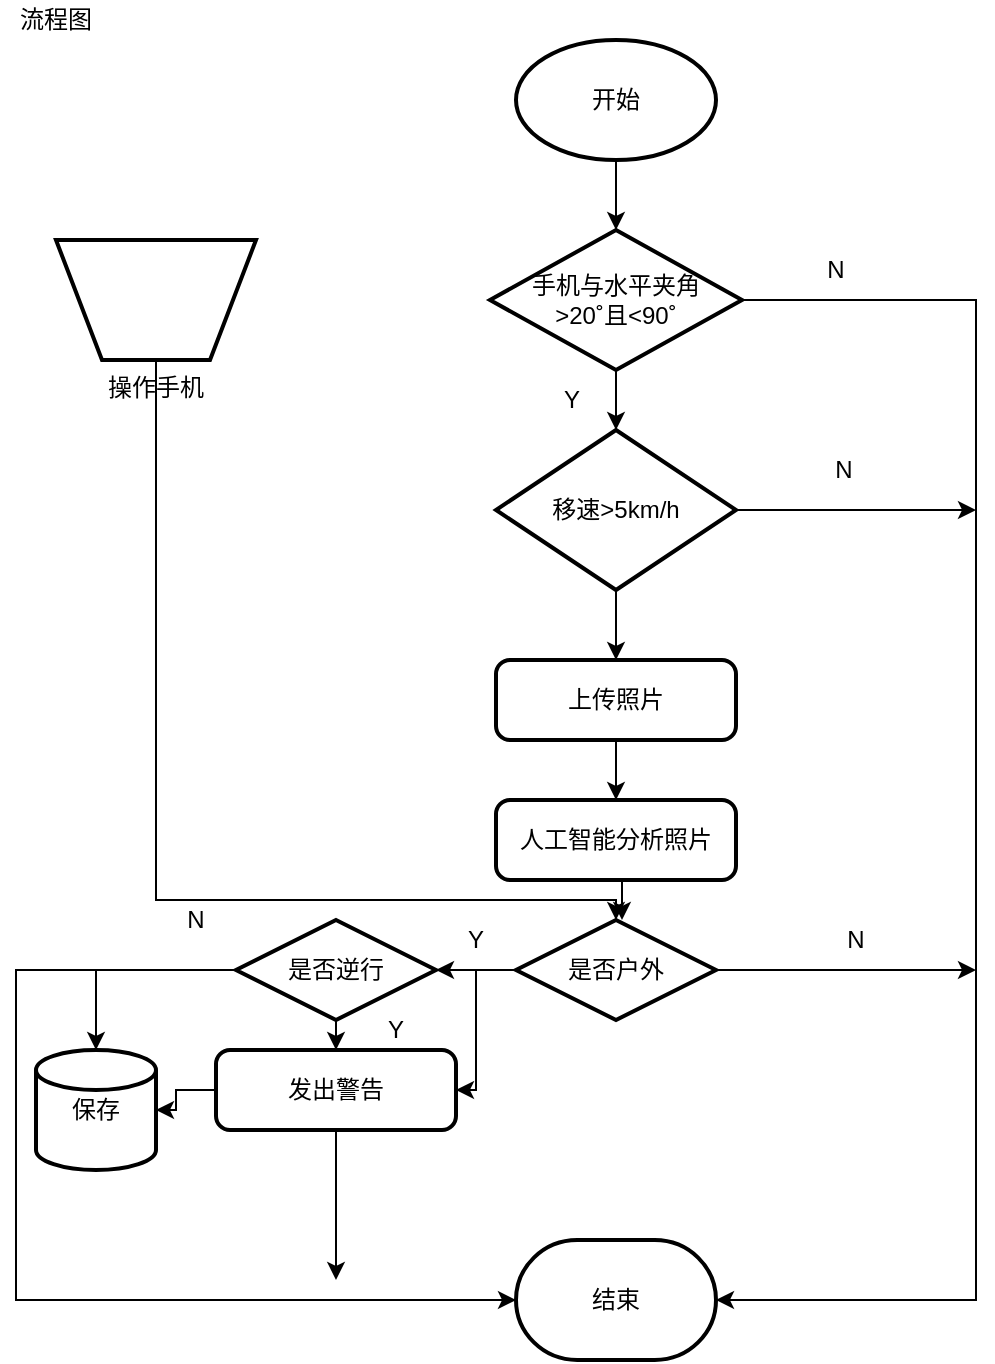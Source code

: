 <mxfile version="14.1.3" type="github">
  <diagram id="AaeBaddtuhomEf4IwwFr" name="Page-1">
    <mxGraphModel dx="1151" dy="741" grid="1" gridSize="10" guides="1" tooltips="1" connect="1" arrows="1" fold="1" page="1" pageScale="1" pageWidth="827" pageHeight="1169" math="0" shadow="0">
      <root>
        <mxCell id="0" />
        <mxCell id="1" parent="0" />
        <mxCell id="tUPMlsmaM3yZVUt7uz_e-1" value="流程图" style="text;html=1;strokeColor=none;fillColor=none;align=center;verticalAlign=middle;whiteSpace=wrap;rounded=0;" vertex="1" parent="1">
          <mxGeometry x="40" y="20" width="40" height="20" as="geometry" />
        </mxCell>
        <mxCell id="tUPMlsmaM3yZVUt7uz_e-2" style="edgeStyle=orthogonalEdgeStyle;rounded=0;orthogonalLoop=1;jettySize=auto;html=1;exitX=0.5;exitY=1;exitDx=0;exitDy=0;exitPerimeter=0;entryX=0.5;entryY=0;entryDx=0;entryDy=0;entryPerimeter=0;" edge="1" parent="1" source="tUPMlsmaM3yZVUt7uz_e-3" target="tUPMlsmaM3yZVUt7uz_e-6">
          <mxGeometry relative="1" as="geometry" />
        </mxCell>
        <mxCell id="tUPMlsmaM3yZVUt7uz_e-3" value="开始" style="strokeWidth=2;html=1;shape=mxgraph.flowchart.start_1;whiteSpace=wrap;" vertex="1" parent="1">
          <mxGeometry x="290" y="40" width="100" height="60" as="geometry" />
        </mxCell>
        <mxCell id="tUPMlsmaM3yZVUt7uz_e-4" style="edgeStyle=orthogonalEdgeStyle;rounded=0;orthogonalLoop=1;jettySize=auto;html=1;exitX=0.5;exitY=1;exitDx=0;exitDy=0;exitPerimeter=0;" edge="1" parent="1" source="tUPMlsmaM3yZVUt7uz_e-6">
          <mxGeometry relative="1" as="geometry">
            <mxPoint x="340" y="235" as="targetPoint" />
          </mxGeometry>
        </mxCell>
        <mxCell id="tUPMlsmaM3yZVUt7uz_e-5" style="edgeStyle=orthogonalEdgeStyle;rounded=0;orthogonalLoop=1;jettySize=auto;html=1;exitX=1;exitY=0.5;exitDx=0;exitDy=0;exitPerimeter=0;entryX=1;entryY=0.5;entryDx=0;entryDy=0;entryPerimeter=0;" edge="1" parent="1" source="tUPMlsmaM3yZVUt7uz_e-6" target="tUPMlsmaM3yZVUt7uz_e-13">
          <mxGeometry relative="1" as="geometry">
            <Array as="points">
              <mxPoint x="520" y="170" />
              <mxPoint x="520" y="670" />
            </Array>
          </mxGeometry>
        </mxCell>
        <mxCell id="tUPMlsmaM3yZVUt7uz_e-6" value="手机与水平夹角&lt;br&gt;&amp;gt;20˚且&amp;lt;90˚" style="strokeWidth=2;html=1;shape=mxgraph.flowchart.decision;whiteSpace=wrap;" vertex="1" parent="1">
          <mxGeometry x="277" y="135" width="126" height="70" as="geometry" />
        </mxCell>
        <mxCell id="tUPMlsmaM3yZVUt7uz_e-7" value="N" style="text;html=1;strokeColor=none;fillColor=none;align=center;verticalAlign=middle;whiteSpace=wrap;rounded=0;" vertex="1" parent="1">
          <mxGeometry x="430" y="145" width="40" height="20" as="geometry" />
        </mxCell>
        <mxCell id="tUPMlsmaM3yZVUt7uz_e-8" style="edgeStyle=orthogonalEdgeStyle;rounded=0;orthogonalLoop=1;jettySize=auto;html=1;exitX=1;exitY=0.5;exitDx=0;exitDy=0;" edge="1" parent="1" source="tUPMlsmaM3yZVUt7uz_e-9">
          <mxGeometry relative="1" as="geometry">
            <mxPoint x="520" y="275" as="targetPoint" />
          </mxGeometry>
        </mxCell>
        <mxCell id="tUPMlsmaM3yZVUt7uz_e-16" style="edgeStyle=orthogonalEdgeStyle;rounded=0;orthogonalLoop=1;jettySize=auto;html=1;exitX=0.5;exitY=1;exitDx=0;exitDy=0;entryX=0.5;entryY=0;entryDx=0;entryDy=0;" edge="1" parent="1" source="tUPMlsmaM3yZVUt7uz_e-9" target="tUPMlsmaM3yZVUt7uz_e-14">
          <mxGeometry relative="1" as="geometry" />
        </mxCell>
        <mxCell id="tUPMlsmaM3yZVUt7uz_e-9" value="移速&amp;gt;5km/h" style="rhombus;whiteSpace=wrap;html=1;strokeWidth=2;" vertex="1" parent="1">
          <mxGeometry x="280" y="235" width="120" height="80" as="geometry" />
        </mxCell>
        <mxCell id="tUPMlsmaM3yZVUt7uz_e-10" value="Y" style="text;html=1;strokeColor=none;fillColor=none;align=center;verticalAlign=middle;whiteSpace=wrap;rounded=0;" vertex="1" parent="1">
          <mxGeometry x="298" y="210" width="40" height="20" as="geometry" />
        </mxCell>
        <mxCell id="tUPMlsmaM3yZVUt7uz_e-11" style="edgeStyle=orthogonalEdgeStyle;rounded=0;orthogonalLoop=1;jettySize=auto;html=1;exitX=0.5;exitY=1;exitDx=0;exitDy=0;" edge="1" parent="1" source="tUPMlsmaM3yZVUt7uz_e-9" target="tUPMlsmaM3yZVUt7uz_e-9">
          <mxGeometry relative="1" as="geometry" />
        </mxCell>
        <mxCell id="tUPMlsmaM3yZVUt7uz_e-12" value="N" style="text;html=1;strokeColor=none;fillColor=none;align=center;verticalAlign=middle;whiteSpace=wrap;rounded=0;" vertex="1" parent="1">
          <mxGeometry x="434" y="245" width="40" height="20" as="geometry" />
        </mxCell>
        <mxCell id="tUPMlsmaM3yZVUt7uz_e-13" value="结束" style="strokeWidth=2;html=1;shape=mxgraph.flowchart.terminator;whiteSpace=wrap;" vertex="1" parent="1">
          <mxGeometry x="290" y="640" width="100" height="60" as="geometry" />
        </mxCell>
        <mxCell id="tUPMlsmaM3yZVUt7uz_e-20" style="edgeStyle=orthogonalEdgeStyle;rounded=0;orthogonalLoop=1;jettySize=auto;html=1;exitX=0.5;exitY=1;exitDx=0;exitDy=0;entryX=0.5;entryY=0;entryDx=0;entryDy=0;" edge="1" parent="1" source="tUPMlsmaM3yZVUt7uz_e-14" target="tUPMlsmaM3yZVUt7uz_e-18">
          <mxGeometry relative="1" as="geometry" />
        </mxCell>
        <mxCell id="tUPMlsmaM3yZVUt7uz_e-14" value="上传照片" style="rounded=1;whiteSpace=wrap;html=1;absoluteArcSize=1;arcSize=14;strokeWidth=2;" vertex="1" parent="1">
          <mxGeometry x="280" y="350" width="120" height="40" as="geometry" />
        </mxCell>
        <mxCell id="tUPMlsmaM3yZVUt7uz_e-22" style="edgeStyle=orthogonalEdgeStyle;rounded=0;orthogonalLoop=1;jettySize=auto;html=1;exitX=0.5;exitY=1;exitDx=0;exitDy=0;entryX=0.5;entryY=0;entryDx=0;entryDy=0;entryPerimeter=0;" edge="1" parent="1">
          <mxGeometry relative="1" as="geometry">
            <mxPoint x="339" y="460" as="sourcePoint" />
            <mxPoint x="343" y="480" as="targetPoint" />
          </mxGeometry>
        </mxCell>
        <mxCell id="tUPMlsmaM3yZVUt7uz_e-18" value="人工智能分析照片" style="rounded=1;whiteSpace=wrap;html=1;absoluteArcSize=1;arcSize=14;strokeWidth=2;" vertex="1" parent="1">
          <mxGeometry x="280" y="420" width="120" height="40" as="geometry" />
        </mxCell>
        <mxCell id="tUPMlsmaM3yZVUt7uz_e-19" style="edgeStyle=orthogonalEdgeStyle;rounded=0;orthogonalLoop=1;jettySize=auto;html=1;exitX=0.5;exitY=1;exitDx=0;exitDy=0;" edge="1" parent="1" source="tUPMlsmaM3yZVUt7uz_e-18" target="tUPMlsmaM3yZVUt7uz_e-18">
          <mxGeometry relative="1" as="geometry" />
        </mxCell>
        <mxCell id="tUPMlsmaM3yZVUt7uz_e-24" style="edgeStyle=orthogonalEdgeStyle;rounded=0;orthogonalLoop=1;jettySize=auto;html=1;exitX=1;exitY=0.5;exitDx=0;exitDy=0;exitPerimeter=0;" edge="1" parent="1" source="tUPMlsmaM3yZVUt7uz_e-21">
          <mxGeometry relative="1" as="geometry">
            <mxPoint x="520" y="505" as="targetPoint" />
          </mxGeometry>
        </mxCell>
        <mxCell id="tUPMlsmaM3yZVUt7uz_e-30" style="edgeStyle=orthogonalEdgeStyle;rounded=0;orthogonalLoop=1;jettySize=auto;html=1;exitX=0;exitY=0.5;exitDx=0;exitDy=0;exitPerimeter=0;entryX=1;entryY=0.5;entryDx=0;entryDy=0;entryPerimeter=0;" edge="1" parent="1" source="tUPMlsmaM3yZVUt7uz_e-21" target="tUPMlsmaM3yZVUt7uz_e-27">
          <mxGeometry relative="1" as="geometry" />
        </mxCell>
        <mxCell id="tUPMlsmaM3yZVUt7uz_e-47" style="edgeStyle=orthogonalEdgeStyle;rounded=0;orthogonalLoop=1;jettySize=auto;html=1;exitX=0;exitY=0.5;exitDx=0;exitDy=0;exitPerimeter=0;entryX=1;entryY=0.5;entryDx=0;entryDy=0;" edge="1" parent="1" source="tUPMlsmaM3yZVUt7uz_e-21" target="tUPMlsmaM3yZVUt7uz_e-33">
          <mxGeometry relative="1" as="geometry">
            <Array as="points">
              <mxPoint x="270" y="505" />
              <mxPoint x="270" y="565" />
            </Array>
          </mxGeometry>
        </mxCell>
        <mxCell id="tUPMlsmaM3yZVUt7uz_e-21" value="是否户外" style="strokeWidth=2;html=1;shape=mxgraph.flowchart.decision;whiteSpace=wrap;gradientColor=none;" vertex="1" parent="1">
          <mxGeometry x="290" y="480" width="100" height="50" as="geometry" />
        </mxCell>
        <mxCell id="tUPMlsmaM3yZVUt7uz_e-25" value="N" style="text;html=1;strokeColor=none;fillColor=none;align=center;verticalAlign=middle;whiteSpace=wrap;rounded=0;" vertex="1" parent="1">
          <mxGeometry x="440" y="480" width="40" height="20" as="geometry" />
        </mxCell>
        <mxCell id="tUPMlsmaM3yZVUt7uz_e-34" style="edgeStyle=orthogonalEdgeStyle;rounded=0;orthogonalLoop=1;jettySize=auto;html=1;exitX=0.5;exitY=1;exitDx=0;exitDy=0;exitPerimeter=0;entryX=0.5;entryY=0;entryDx=0;entryDy=0;" edge="1" parent="1" source="tUPMlsmaM3yZVUt7uz_e-27" target="tUPMlsmaM3yZVUt7uz_e-33">
          <mxGeometry relative="1" as="geometry" />
        </mxCell>
        <mxCell id="tUPMlsmaM3yZVUt7uz_e-38" style="edgeStyle=orthogonalEdgeStyle;rounded=0;orthogonalLoop=1;jettySize=auto;html=1;exitX=0;exitY=0.5;exitDx=0;exitDy=0;exitPerimeter=0;entryX=0;entryY=0.5;entryDx=0;entryDy=0;entryPerimeter=0;" edge="1" parent="1" source="tUPMlsmaM3yZVUt7uz_e-27" target="tUPMlsmaM3yZVUt7uz_e-13">
          <mxGeometry relative="1" as="geometry">
            <Array as="points">
              <mxPoint x="40" y="505" />
              <mxPoint x="40" y="670" />
            </Array>
          </mxGeometry>
        </mxCell>
        <mxCell id="tUPMlsmaM3yZVUt7uz_e-43" style="edgeStyle=orthogonalEdgeStyle;rounded=0;orthogonalLoop=1;jettySize=auto;html=1;exitX=0;exitY=0.5;exitDx=0;exitDy=0;exitPerimeter=0;" edge="1" parent="1" source="tUPMlsmaM3yZVUt7uz_e-27" target="tUPMlsmaM3yZVUt7uz_e-32">
          <mxGeometry relative="1" as="geometry" />
        </mxCell>
        <mxCell id="tUPMlsmaM3yZVUt7uz_e-27" value="是否逆行" style="strokeWidth=2;html=1;shape=mxgraph.flowchart.decision;whiteSpace=wrap;gradientColor=none;" vertex="1" parent="1">
          <mxGeometry x="150" y="480" width="100" height="50" as="geometry" />
        </mxCell>
        <mxCell id="tUPMlsmaM3yZVUt7uz_e-31" value="Y" style="text;html=1;strokeColor=none;fillColor=none;align=center;verticalAlign=middle;whiteSpace=wrap;rounded=0;" vertex="1" parent="1">
          <mxGeometry x="250" y="480" width="40" height="20" as="geometry" />
        </mxCell>
        <mxCell id="tUPMlsmaM3yZVUt7uz_e-32" value="保存" style="strokeWidth=2;html=1;shape=mxgraph.flowchart.database;whiteSpace=wrap;gradientColor=none;" vertex="1" parent="1">
          <mxGeometry x="50" y="545" width="60" height="60" as="geometry" />
        </mxCell>
        <mxCell id="tUPMlsmaM3yZVUt7uz_e-39" style="edgeStyle=orthogonalEdgeStyle;rounded=0;orthogonalLoop=1;jettySize=auto;html=1;exitX=0.5;exitY=1;exitDx=0;exitDy=0;" edge="1" parent="1" source="tUPMlsmaM3yZVUt7uz_e-33">
          <mxGeometry relative="1" as="geometry">
            <mxPoint x="200" y="660" as="targetPoint" />
          </mxGeometry>
        </mxCell>
        <mxCell id="tUPMlsmaM3yZVUt7uz_e-41" style="edgeStyle=orthogonalEdgeStyle;rounded=0;orthogonalLoop=1;jettySize=auto;html=1;exitX=0;exitY=0.5;exitDx=0;exitDy=0;" edge="1" parent="1" source="tUPMlsmaM3yZVUt7uz_e-33" target="tUPMlsmaM3yZVUt7uz_e-32">
          <mxGeometry relative="1" as="geometry" />
        </mxCell>
        <mxCell id="tUPMlsmaM3yZVUt7uz_e-33" value="发出警告" style="rounded=1;whiteSpace=wrap;html=1;absoluteArcSize=1;arcSize=14;strokeWidth=2;gradientColor=none;" vertex="1" parent="1">
          <mxGeometry x="140" y="545" width="120" height="40" as="geometry" />
        </mxCell>
        <mxCell id="tUPMlsmaM3yZVUt7uz_e-35" value="Y" style="text;html=1;strokeColor=none;fillColor=none;align=center;verticalAlign=middle;whiteSpace=wrap;rounded=0;" vertex="1" parent="1">
          <mxGeometry x="210" y="525" width="40" height="20" as="geometry" />
        </mxCell>
        <mxCell id="tUPMlsmaM3yZVUt7uz_e-36" value="N" style="text;html=1;strokeColor=none;fillColor=none;align=center;verticalAlign=middle;whiteSpace=wrap;rounded=0;" vertex="1" parent="1">
          <mxGeometry x="110" y="470" width="40" height="20" as="geometry" />
        </mxCell>
        <mxCell id="tUPMlsmaM3yZVUt7uz_e-46" style="edgeStyle=orthogonalEdgeStyle;rounded=0;orthogonalLoop=1;jettySize=auto;html=1;exitX=0.5;exitY=1;exitDx=0;exitDy=0;entryX=0.5;entryY=0;entryDx=0;entryDy=0;entryPerimeter=0;" edge="1" parent="1" source="tUPMlsmaM3yZVUt7uz_e-45" target="tUPMlsmaM3yZVUt7uz_e-21">
          <mxGeometry relative="1" as="geometry">
            <Array as="points">
              <mxPoint x="110" y="470" />
              <mxPoint x="340" y="470" />
            </Array>
          </mxGeometry>
        </mxCell>
        <mxCell id="tUPMlsmaM3yZVUt7uz_e-45" value="操作手机" style="verticalLabelPosition=bottom;verticalAlign=top;html=1;shape=trapezoid;perimeter=trapezoidPerimeter;whiteSpace=wrap;size=0.23;arcSize=10;flipV=1;strokeWidth=2;gradientColor=none;" vertex="1" parent="1">
          <mxGeometry x="60" y="140" width="100" height="60" as="geometry" />
        </mxCell>
      </root>
    </mxGraphModel>
  </diagram>
</mxfile>

